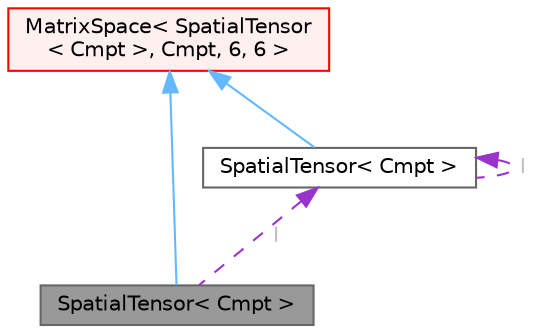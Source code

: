 digraph "SpatialTensor&lt; Cmpt &gt;"
{
 // LATEX_PDF_SIZE
  bgcolor="transparent";
  edge [fontname=Helvetica,fontsize=10,labelfontname=Helvetica,labelfontsize=10];
  node [fontname=Helvetica,fontsize=10,shape=box,height=0.2,width=0.4];
  Node1 [id="Node000001",label="SpatialTensor\< Cmpt \>",height=0.2,width=0.4,color="gray40", fillcolor="grey60", style="filled", fontcolor="black",tooltip="Templated 3D spatial tensor derived from MatrixSpace used to represent transformations of spatial vec..."];
  Node2 -> Node1 [id="edge1_Node000001_Node000002",dir="back",color="steelblue1",style="solid",tooltip=" "];
  Node2 [id="Node000002",label="MatrixSpace\< SpatialTensor\l\< Cmpt \>, Cmpt, 6, 6 \>",height=0.2,width=0.4,color="red", fillcolor="#FFF0F0", style="filled",URL="$classFoam_1_1MatrixSpace.html",tooltip=" "];
  Node7 -> Node1 [id="edge2_Node000001_Node000007",dir="back",color="darkorchid3",style="dashed",tooltip=" ",label=" I",fontcolor="grey" ];
  Node7 [id="Node000007",label="SpatialTensor\< Cmpt \>",height=0.2,width=0.4,color="gray40", fillcolor="white", style="filled",URL="$classFoam_1_1SpatialTensor.html",tooltip="Templated 3D spatial tensor derived from MatrixSpace used to represent transformations of spatial vec..."];
  Node2 -> Node7 [id="edge3_Node000007_Node000002",dir="back",color="steelblue1",style="solid",tooltip=" "];
  Node7 -> Node7 [id="edge4_Node000007_Node000007",dir="back",color="darkorchid3",style="dashed",tooltip=" ",label=" I",fontcolor="grey" ];
}
